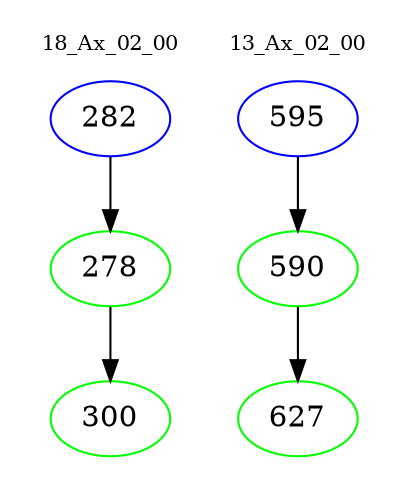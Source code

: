 digraph{
subgraph cluster_0 {
color = white
label = "18_Ax_02_00";
fontsize=10;
T0_282 [label="282", color="blue"]
T0_282 -> T0_278 [color="black"]
T0_278 [label="278", color="green"]
T0_278 -> T0_300 [color="black"]
T0_300 [label="300", color="green"]
}
subgraph cluster_1 {
color = white
label = "13_Ax_02_00";
fontsize=10;
T1_595 [label="595", color="blue"]
T1_595 -> T1_590 [color="black"]
T1_590 [label="590", color="green"]
T1_590 -> T1_627 [color="black"]
T1_627 [label="627", color="green"]
}
}
